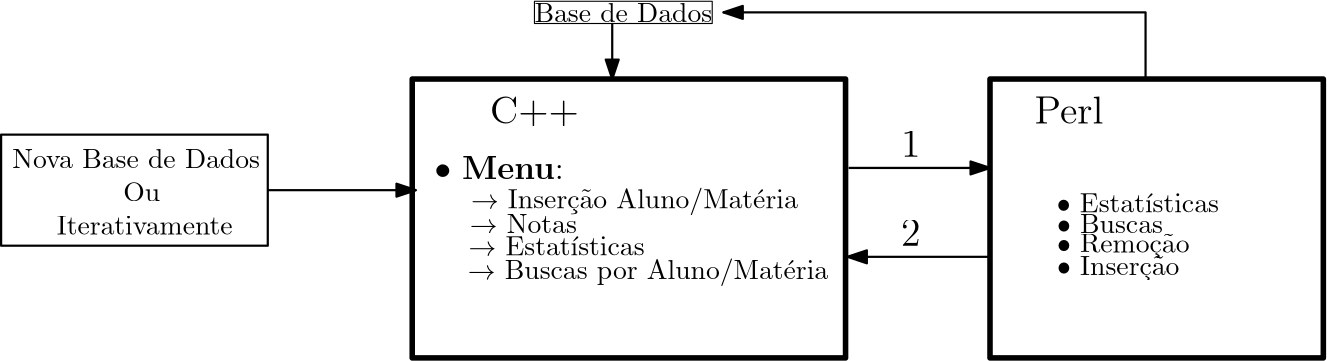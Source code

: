 <?xml version="1.0"?>
<!DOCTYPE ipe SYSTEM "ipe.dtd">
<ipe version="70206" creator="Ipe 7.2.6">
<info created="D:20161019160246" modified="D:20161031212431"/>
<ipestyle name="basic">
<symbol name="arrow/arc(spx)">
<path stroke="sym-stroke" fill="sym-stroke" pen="sym-pen">
0 0 m
-1 0.333 l
-1 -0.333 l
h
</path>
</symbol>
<symbol name="arrow/farc(spx)">
<path stroke="sym-stroke" fill="white" pen="sym-pen">
0 0 m
-1 0.333 l
-1 -0.333 l
h
</path>
</symbol>
<symbol name="arrow/ptarc(spx)">
<path stroke="sym-stroke" fill="sym-stroke" pen="sym-pen">
0 0 m
-1 0.333 l
-0.8 0 l
-1 -0.333 l
h
</path>
</symbol>
<symbol name="arrow/fptarc(spx)">
<path stroke="sym-stroke" fill="white" pen="sym-pen">
0 0 m
-1 0.333 l
-0.8 0 l
-1 -0.333 l
h
</path>
</symbol>
<symbol name="mark/circle(sx)" transformations="translations">
<path fill="sym-stroke">
0.6 0 0 0.6 0 0 e
0.4 0 0 0.4 0 0 e
</path>
</symbol>
<symbol name="mark/disk(sx)" transformations="translations">
<path fill="sym-stroke">
0.6 0 0 0.6 0 0 e
</path>
</symbol>
<symbol name="mark/fdisk(sfx)" transformations="translations">
<group>
<path fill="sym-fill">
0.5 0 0 0.5 0 0 e
</path>
<path fill="sym-stroke" fillrule="eofill">
0.6 0 0 0.6 0 0 e
0.4 0 0 0.4 0 0 e
</path>
</group>
</symbol>
<symbol name="mark/box(sx)" transformations="translations">
<path fill="sym-stroke" fillrule="eofill">
-0.6 -0.6 m
0.6 -0.6 l
0.6 0.6 l
-0.6 0.6 l
h
-0.4 -0.4 m
0.4 -0.4 l
0.4 0.4 l
-0.4 0.4 l
h
</path>
</symbol>
<symbol name="mark/square(sx)" transformations="translations">
<path fill="sym-stroke">
-0.6 -0.6 m
0.6 -0.6 l
0.6 0.6 l
-0.6 0.6 l
h
</path>
</symbol>
<symbol name="mark/fsquare(sfx)" transformations="translations">
<group>
<path fill="sym-fill">
-0.5 -0.5 m
0.5 -0.5 l
0.5 0.5 l
-0.5 0.5 l
h
</path>
<path fill="sym-stroke" fillrule="eofill">
-0.6 -0.6 m
0.6 -0.6 l
0.6 0.6 l
-0.6 0.6 l
h
-0.4 -0.4 m
0.4 -0.4 l
0.4 0.4 l
-0.4 0.4 l
h
</path>
</group>
</symbol>
<symbol name="mark/cross(sx)" transformations="translations">
<group>
<path fill="sym-stroke">
-0.43 -0.57 m
0.57 0.43 l
0.43 0.57 l
-0.57 -0.43 l
h
</path>
<path fill="sym-stroke">
-0.43 0.57 m
0.57 -0.43 l
0.43 -0.57 l
-0.57 0.43 l
h
</path>
</group>
</symbol>
<symbol name="arrow/fnormal(spx)">
<path stroke="sym-stroke" fill="white" pen="sym-pen">
0 0 m
-1 0.333 l
-1 -0.333 l
h
</path>
</symbol>
<symbol name="arrow/pointed(spx)">
<path stroke="sym-stroke" fill="sym-stroke" pen="sym-pen">
0 0 m
-1 0.333 l
-0.8 0 l
-1 -0.333 l
h
</path>
</symbol>
<symbol name="arrow/fpointed(spx)">
<path stroke="sym-stroke" fill="white" pen="sym-pen">
0 0 m
-1 0.333 l
-0.8 0 l
-1 -0.333 l
h
</path>
</symbol>
<symbol name="arrow/linear(spx)">
<path stroke="sym-stroke" pen="sym-pen">
-1 0.333 m
0 0 l
-1 -0.333 l
</path>
</symbol>
<symbol name="arrow/fdouble(spx)">
<path stroke="sym-stroke" fill="white" pen="sym-pen">
0 0 m
-1 0.333 l
-1 -0.333 l
h
-1 0 m
-2 0.333 l
-2 -0.333 l
h
</path>
</symbol>
<symbol name="arrow/double(spx)">
<path stroke="sym-stroke" fill="sym-stroke" pen="sym-pen">
0 0 m
-1 0.333 l
-1 -0.333 l
h
-1 0 m
-2 0.333 l
-2 -0.333 l
h
</path>
</symbol>
<pen name="heavier" value="0.8"/>
<pen name="fat" value="1.2"/>
<pen name="ultrafat" value="2"/>
<symbolsize name="large" value="5"/>
<symbolsize name="small" value="2"/>
<symbolsize name="tiny" value="1.1"/>
<arrowsize name="large" value="10"/>
<arrowsize name="small" value="5"/>
<arrowsize name="tiny" value="3"/>
<color name="red" value="1 0 0"/>
<color name="green" value="0 1 0"/>
<color name="blue" value="0 0 1"/>
<color name="yellow" value="1 1 0"/>
<color name="orange" value="1 0.647 0"/>
<color name="gold" value="1 0.843 0"/>
<color name="purple" value="0.627 0.125 0.941"/>
<color name="gray" value="0.745"/>
<color name="brown" value="0.647 0.165 0.165"/>
<color name="navy" value="0 0 0.502"/>
<color name="pink" value="1 0.753 0.796"/>
<color name="seagreen" value="0.18 0.545 0.341"/>
<color name="turquoise" value="0.251 0.878 0.816"/>
<color name="violet" value="0.933 0.51 0.933"/>
<color name="darkblue" value="0 0 0.545"/>
<color name="darkcyan" value="0 0.545 0.545"/>
<color name="darkgray" value="0.663"/>
<color name="darkgreen" value="0 0.392 0"/>
<color name="darkmagenta" value="0.545 0 0.545"/>
<color name="darkorange" value="1 0.549 0"/>
<color name="darkred" value="0.545 0 0"/>
<color name="lightblue" value="0.678 0.847 0.902"/>
<color name="lightcyan" value="0.878 1 1"/>
<color name="lightgray" value="0.827"/>
<color name="lightgreen" value="0.565 0.933 0.565"/>
<color name="lightyellow" value="1 1 0.878"/>
<dashstyle name="dashed" value="[4] 0"/>
<dashstyle name="dotted" value="[1 3] 0"/>
<dashstyle name="dash dotted" value="[4 2 1 2] 0"/>
<dashstyle name="dash dot dotted" value="[4 2 1 2 1 2] 0"/>
<textsize name="large" value="\large"/>
<textsize name="Large" value="\Large"/>
<textsize name="LARGE" value="\LARGE"/>
<textsize name="huge" value="\huge"/>
<textsize name="Huge" value="\Huge"/>
<textsize name="small" value="\small"/>
<textsize name="footnote" value="\footnotesize"/>
<textsize name="tiny" value="\tiny"/>
<textstyle name="center" begin="\begin{center}" end="\end{center}"/>
<textstyle name="itemize" begin="\begin{itemize}" end="\end{itemize}"/>
<textstyle name="item" begin="\begin{itemize}\item{}" end="\end{itemize}"/>
<gridsize name="4 pts" value="4"/>
<gridsize name="8 pts (~3 mm)" value="8"/>
<gridsize name="16 pts (~6 mm)" value="16"/>
<gridsize name="32 pts (~12 mm)" value="32"/>
<gridsize name="10 pts (~3.5 mm)" value="10"/>
<gridsize name="20 pts (~7 mm)" value="20"/>
<gridsize name="14 pts (~5 mm)" value="14"/>
<gridsize name="28 pts (~10 mm)" value="28"/>
<gridsize name="56 pts (~20 mm)" value="56"/>
<anglesize name="90 deg" value="90"/>
<anglesize name="60 deg" value="60"/>
<anglesize name="45 deg" value="45"/>
<anglesize name="30 deg" value="30"/>
<anglesize name="22.5 deg" value="22.5"/>
<opacity name="10%" value="0.1"/>
<opacity name="30%" value="0.3"/>
<opacity name="50%" value="0.5"/>
<opacity name="75%" value="0.75"/>
<tiling name="falling" angle="-60" step="4" width="1"/>
<tiling name="rising" angle="30" step="4" width="1"/>
</ipestyle>
<page>
<layer name="alpha"/>
<view layers="alpha" active="alpha"/>
<path layer="alpha" matrix="1.08333 0 0 0.784314 -22.6667 172.549" stroke="black" pen="ultrafat">
176 800 m
176 672 l
320 672 l
320 800 l
h
</path>
<text transformations="translations" pos="196 784" stroke="black" type="label" width="31.996" height="9.809" depth="1.09" valign="baseline" size="Large">C++</text>
<text matrix="1 0 0 1 44 -16" transformations="translations" pos="204 772" stroke="black" type="label" width="117.725" height="7.473" depth="2.49" halign="center" valign="center">$\rightarrow$~Inser\c{c}\~{a}o Aluno/Mat\&apos;eria</text>
<text matrix="1 0 0 1 4 -12" transformations="translations" pos="204 760" stroke="black" type="label" width="38.522" height="6.808" depth="0" halign="center" valign="center">$\rightarrow$~Notas</text>
<text matrix="1 0 0 1 4 -12" transformations="translations" pos="216 752" stroke="black" type="label" width="63.401" height="6.918" depth="0" halign="center" valign="center">$\rightarrow$~Estat\&apos;isticas</text>
<text matrix="1 0 0 1 -20 -20" transformations="translations" pos="208 748" stroke="black" type="label" width="129.819" height="7.473" depth="2.49" valign="baseline">$\rightarrow$~Buscas por Aluno/Mat\&apos;eria</text>
<path stroke="black" pen="heavier" arrow="normal/normal">
240 820 m
240 800 l
</path>
<text matrix="1 0 0 1 52 -4" transformations="translations" pos="192 828" stroke="black" type="label" width="64.038" height="6.918" depth="0" halign="center" valign="center">Base de Dados</text>
<text matrix="1 0 0 1 -56 -20" transformations="translations" pos="80 788" stroke="black" type="label" width="89.221" height="6.918" depth="0" valign="baseline">Nova Base de Dados</text>
<path matrix="2.22222 0 0 1 -204 -8" stroke="black" pen="heavier" arrow="normal/normal">
144 768 m
168 768 l
</path>
<text matrix="1 0 0 1 0 -4" transformations="translations" pos="64 760" stroke="black" type="label" width="13.284" height="6.808" depth="0" valign="baseline">Ou</text>
<text matrix="1 0 0 1 -140 48" transformations="translations" pos="180 696" stroke="black" type="label" width="63.401" height="6.808" depth="0" valign="baseline">Iterativamente</text>
<path stroke="black" pen="heavier">
20 780 m
20 740 l
116 740 l
116 780 l
h
</path>
<path matrix="0.833336 0 0 0.784314 229.334 172.549" stroke="black" pen="ultrafat">
176 800 m
176 672 l
320 672 l
320 800 l
h
</path>
<path matrix="0.909091 0 0 1 34.1818 0" stroke="black" pen="heavier" arrow="normal/normal">
320 768 m
376 768 l
</path>
<path matrix="0.916667 0 0 1 31.3333 0" stroke="black" pen="heavier" rarrow="normal/normal">
320 736 m
372 736 l
376 736 l
</path>
<text matrix="1 0 0 1 196 0" transformations="translations" pos="196 784" stroke="black" type="label" width="24.775" height="9.963" depth="0" valign="baseline" size="Large">Perl</text>
<text matrix="0.930082 0 0 1 228.363 3.49781" transformations="translations" pos="216 752" stroke="black" type="label" width="58.42" height="6.918" depth="0" halign="center" valign="center">$\bullet$~Estat\&apos;isticas</text>
<text matrix="0.56531 0 0 1 277.994 -4" transformations="translations" pos="216 752" stroke="black" type="label" width="38.163" height="6.808" depth="0" valign="center">$\bullet$~Buscas</text>
<text matrix="0.802877 0 0 1 226.664 -11.9275" transformations="translations" pos="216 752" stroke="black" type="label" width="47.738" height="6.813" depth="1.69" valign="center">$\bullet$~Remo\c{c}\~{a}o</text>
<text matrix="0.88598 0 0 1 230.804 -20" transformations="translations" pos="216 752" stroke="black" type="label" width="44.085" height="6.813" depth="1.69" halign="center" valign="center">$\bullet$~Inser\c{c}\~{a}o</text>
<path stroke="black" pen="heavier" rarrow="normal/normal">
280 824 m
432 824 l
432 800 l
432 800 l
</path>
<text matrix="1 0 0 1 0 -8" transformations="translations" pos="344 780" stroke="black" type="label" width="7.024" height="9.245" depth="0" valign="baseline" size="Large" style="math">1</text>
<text matrix="1 0 0 1 -12 -4" transformations="translations" pos="188 768" stroke="black" type="label" width="46.596" height="8.203" depth="0" valign="baseline" size="large">$\bullet$~\textbf{Menu}:</text>
<text matrix="1 0 0 1 0 -40" transformations="translations" pos="344 780" stroke="black" type="label" width="7.024" height="9.245" depth="0" valign="baseline" size="Large" style="math">2</text>
<path stroke="black">
276 820 m
276 828 l
212 828 l
212 820 l
h
</path>
</page>
</ipe>
